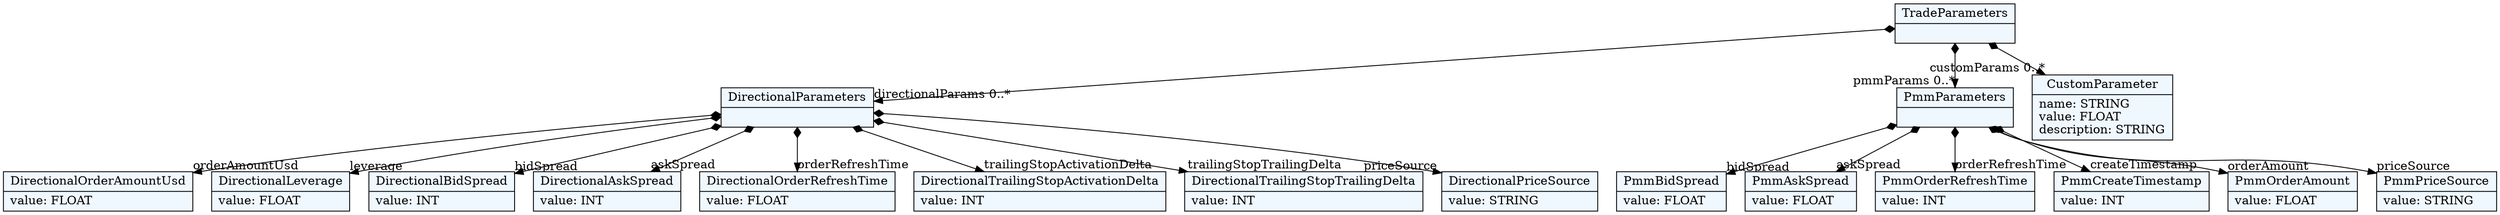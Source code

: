 
    digraph textX {
    fontname = "Bitstream Vera Sans"
    fontsize = 8
    node[
        shape=record,
        style=filled,
        fillcolor=aliceblue
    ]
    nodesep = 0.3
    edge[dir=black,arrowtail=empty]


5569539856[ label="{TradeParameters|}"]

5569541776[ label="{DirectionalParameters|}"]

5569544464[ label="{DirectionalOrderAmountUsd|value: FLOAT\l}"]

5569547152[ label="{DirectionalLeverage|value: FLOAT\l}"]

5569549840[ label="{DirectionalBidSpread|value: INT\l}"]

5569552528[ label="{DirectionalAskSpread|value: INT\l}"]

5569555216[ label="{DirectionalOrderRefreshTime|value: FLOAT\l}"]

5569557904[ label="{DirectionalTrailingStopActivationDelta|value: INT\l}"]

5569560592[ label="{DirectionalTrailingStopTrailingDelta|value: INT\l}"]

5569563280[ label="{DirectionalPriceSource|value: STRING\l}"]

5569565968[ label="{PmmParameters|}"]

5569568656[ label="{PmmBidSpread|value: FLOAT\l}"]

5569571344[ label="{PmmAskSpread|value: FLOAT\l}"]

5569574032[ label="{PmmOrderRefreshTime|value: INT\l}"]

5569576720[ label="{PmmCreateTimestamp|value: INT\l}"]

5569579408[ label="{PmmOrderAmount|value: FLOAT\l}"]

5569582096[ label="{PmmPriceSource|value: STRING\l}"]

5569584784[ label="{CustomParameter|name: STRING\lvalue: FLOAT\ldescription: STRING\l}"]



5569539856 -> 5569541776[arrowtail=diamond, dir=both, headlabel="directionalParams 0..*"]
5569539856 -> 5569565968[arrowtail=diamond, dir=both, headlabel="pmmParams 0..*"]
5569539856 -> 5569584784[arrowtail=diamond, dir=both, headlabel="customParams 0..*"]
5569541776 -> 5569544464[arrowtail=diamond, dir=both, headlabel="orderAmountUsd "]
5569541776 -> 5569547152[arrowtail=diamond, dir=both, headlabel="leverage "]
5569541776 -> 5569549840[arrowtail=diamond, dir=both, headlabel="bidSpread "]
5569541776 -> 5569552528[arrowtail=diamond, dir=both, headlabel="askSpread "]
5569541776 -> 5569555216[arrowtail=diamond, dir=both, headlabel="orderRefreshTime "]
5569541776 -> 5569557904[arrowtail=diamond, dir=both, headlabel="trailingStopActivationDelta "]
5569541776 -> 5569560592[arrowtail=diamond, dir=both, headlabel="trailingStopTrailingDelta "]
5569541776 -> 5569563280[arrowtail=diamond, dir=both, headlabel="priceSource "]
5569565968 -> 5569568656[arrowtail=diamond, dir=both, headlabel="bidSpread "]
5569565968 -> 5569571344[arrowtail=diamond, dir=both, headlabel="askSpread "]
5569565968 -> 5569574032[arrowtail=diamond, dir=both, headlabel="orderRefreshTime "]
5569565968 -> 5569576720[arrowtail=diamond, dir=both, headlabel="createTimestamp "]
5569565968 -> 5569579408[arrowtail=diamond, dir=both, headlabel="orderAmount "]
5569565968 -> 5569582096[arrowtail=diamond, dir=both, headlabel="priceSource "]

}
